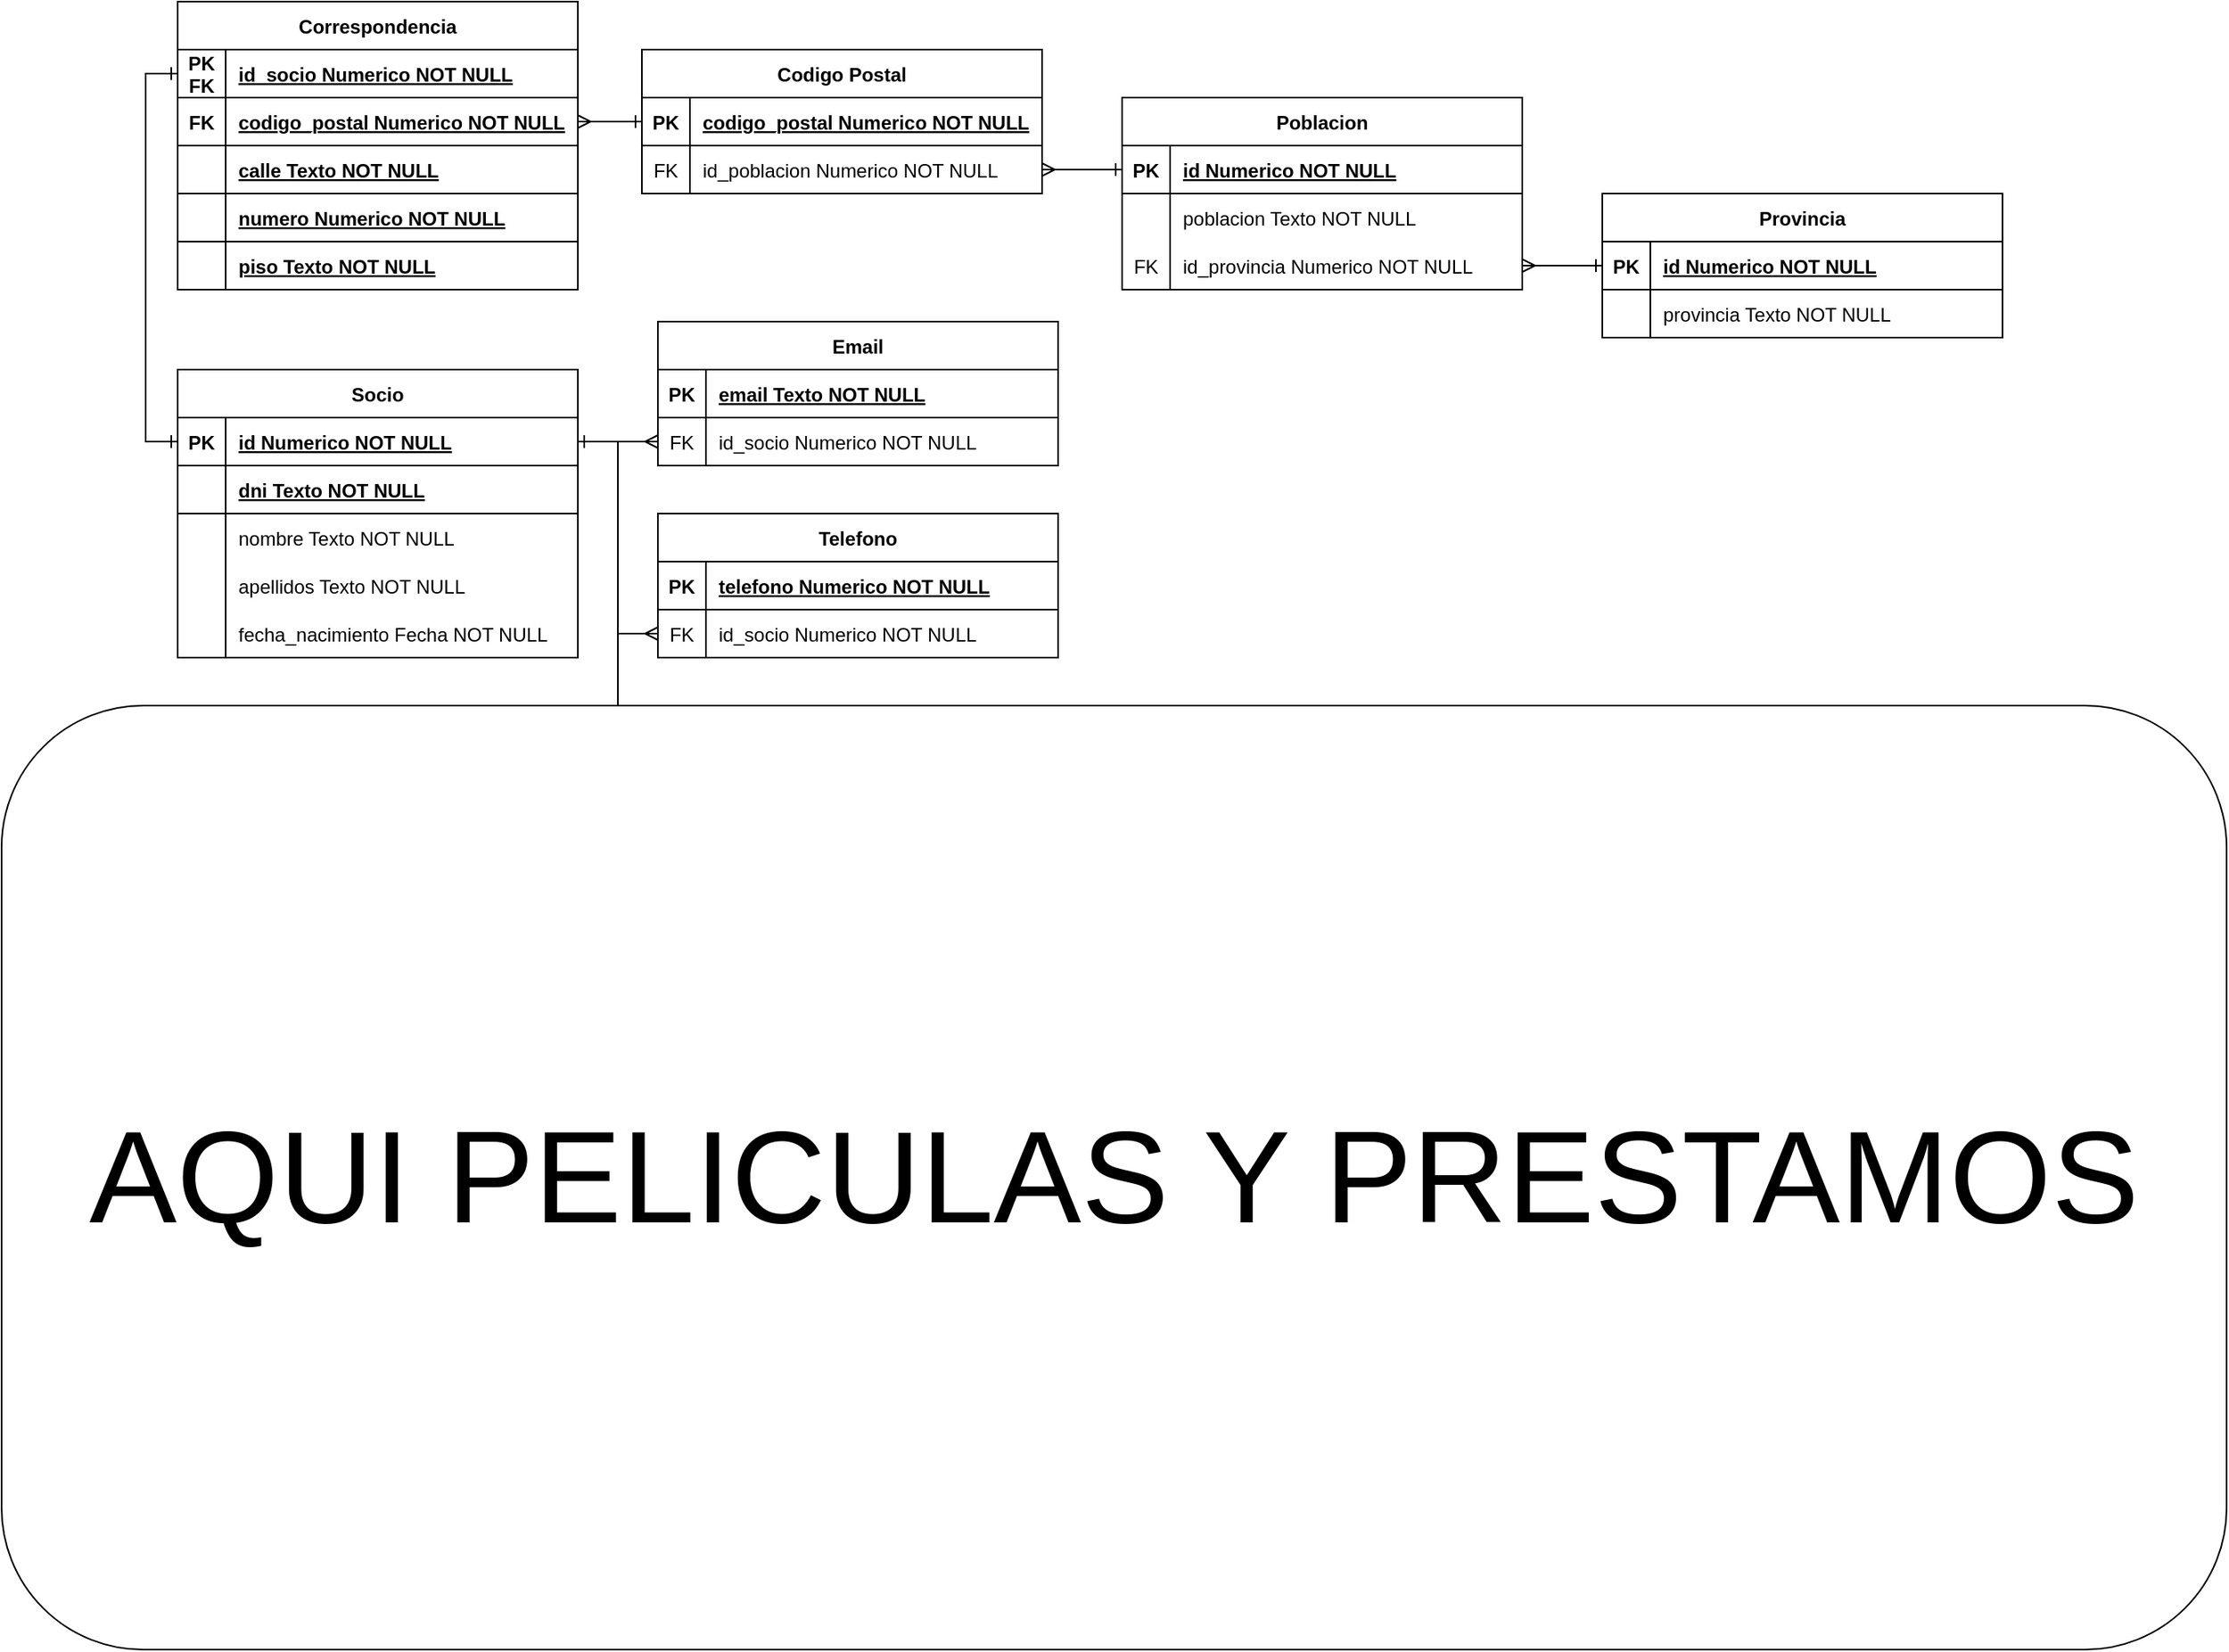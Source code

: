 <mxfile version="24.7.17">
  <diagram id="R2lEEEUBdFMjLlhIrx00" name="Page-1">
    <mxGraphModel dx="2218" dy="1628" grid="1" gridSize="10" guides="1" tooltips="1" connect="1" arrows="1" fold="1" page="0" pageScale="1" pageWidth="850" pageHeight="1100" math="0" shadow="0" extFonts="Permanent Marker^https://fonts.googleapis.com/css?family=Permanent+Marker">
      <root>
        <mxCell id="0" />
        <mxCell id="1" parent="0" />
        <mxCell id="C-vyLk0tnHw3VtMMgP7b-2" value="Matricula" style="shape=table;startSize=30;container=1;collapsible=1;childLayout=tableLayout;fixedRows=1;rowLines=0;fontStyle=1;align=center;resizeLast=1;" parent="1" vertex="1">
          <mxGeometry x="-140" y="-100" width="250" height="150" as="geometry" />
        </mxCell>
        <mxCell id="C-vyLk0tnHw3VtMMgP7b-3" value="" style="shape=partialRectangle;collapsible=0;dropTarget=0;pointerEvents=0;fillColor=none;points=[[0,0.5],[1,0.5]];portConstraint=eastwest;top=0;left=0;right=0;bottom=1;" parent="C-vyLk0tnHw3VtMMgP7b-2" vertex="1">
          <mxGeometry y="30" width="250" height="30" as="geometry" />
        </mxCell>
        <mxCell id="C-vyLk0tnHw3VtMMgP7b-4" value="PK" style="shape=partialRectangle;overflow=hidden;connectable=0;fillColor=none;top=0;left=0;bottom=0;right=0;fontStyle=1;" parent="C-vyLk0tnHw3VtMMgP7b-3" vertex="1">
          <mxGeometry width="30" height="30" as="geometry">
            <mxRectangle width="30" height="30" as="alternateBounds" />
          </mxGeometry>
        </mxCell>
        <mxCell id="C-vyLk0tnHw3VtMMgP7b-5" value="id Numerico NOT NULL " style="shape=partialRectangle;overflow=hidden;connectable=0;fillColor=none;top=0;left=0;bottom=0;right=0;align=left;spacingLeft=6;fontStyle=5;" parent="C-vyLk0tnHw3VtMMgP7b-3" vertex="1">
          <mxGeometry x="30" width="220" height="30" as="geometry">
            <mxRectangle width="220" height="30" as="alternateBounds" />
          </mxGeometry>
        </mxCell>
        <mxCell id="5ivnjX8FvCJyDa3oYcni-28" style="shape=partialRectangle;collapsible=0;dropTarget=0;pointerEvents=0;fillColor=none;points=[[0,0.5],[1,0.5]];portConstraint=eastwest;top=0;left=0;right=0;bottom=1;" parent="C-vyLk0tnHw3VtMMgP7b-2" vertex="1">
          <mxGeometry y="60" width="250" height="30" as="geometry" />
        </mxCell>
        <mxCell id="5ivnjX8FvCJyDa3oYcni-29" value="FK" style="shape=partialRectangle;overflow=hidden;connectable=0;fillColor=none;top=0;left=0;bottom=0;right=0;fontStyle=1;" parent="5ivnjX8FvCJyDa3oYcni-28" vertex="1">
          <mxGeometry width="30" height="30" as="geometry">
            <mxRectangle width="30" height="30" as="alternateBounds" />
          </mxGeometry>
        </mxCell>
        <mxCell id="5ivnjX8FvCJyDa3oYcni-30" value="DNI_miembro Texto NOT NULL" style="shape=partialRectangle;overflow=hidden;connectable=0;fillColor=none;top=0;left=0;bottom=0;right=0;align=left;spacingLeft=6;fontStyle=5;" parent="5ivnjX8FvCJyDa3oYcni-28" vertex="1">
          <mxGeometry x="30" width="220" height="30" as="geometry">
            <mxRectangle width="220" height="30" as="alternateBounds" />
          </mxGeometry>
        </mxCell>
        <mxCell id="5ivnjX8FvCJyDa3oYcni-31" style="shape=partialRectangle;collapsible=0;dropTarget=0;pointerEvents=0;fillColor=none;points=[[0,0.5],[1,0.5]];portConstraint=eastwest;top=0;left=0;right=0;bottom=1;" parent="C-vyLk0tnHw3VtMMgP7b-2" vertex="1">
          <mxGeometry y="90" width="250" height="30" as="geometry" />
        </mxCell>
        <mxCell id="5ivnjX8FvCJyDa3oYcni-32" value="FK" style="shape=partialRectangle;overflow=hidden;connectable=0;fillColor=none;top=0;left=0;bottom=0;right=0;fontStyle=1;" parent="5ivnjX8FvCJyDa3oYcni-31" vertex="1">
          <mxGeometry width="30" height="30" as="geometry">
            <mxRectangle width="30" height="30" as="alternateBounds" />
          </mxGeometry>
        </mxCell>
        <mxCell id="5ivnjX8FvCJyDa3oYcni-33" value="id_curso Numerico NOT NULL" style="shape=partialRectangle;overflow=hidden;connectable=0;fillColor=none;top=0;left=0;bottom=0;right=0;align=left;spacingLeft=6;fontStyle=5;" parent="5ivnjX8FvCJyDa3oYcni-31" vertex="1">
          <mxGeometry x="30" width="220" height="30" as="geometry">
            <mxRectangle width="220" height="30" as="alternateBounds" />
          </mxGeometry>
        </mxCell>
        <mxCell id="5ivnjX8FvCJyDa3oYcni-89" style="shape=partialRectangle;collapsible=0;dropTarget=0;pointerEvents=0;fillColor=none;points=[[0,0.5],[1,0.5]];portConstraint=eastwest;top=0;left=0;right=0;bottom=1;" parent="C-vyLk0tnHw3VtMMgP7b-2" vertex="1">
          <mxGeometry y="120" width="250" height="30" as="geometry" />
        </mxCell>
        <mxCell id="5ivnjX8FvCJyDa3oYcni-90" style="shape=partialRectangle;overflow=hidden;connectable=0;fillColor=none;top=0;left=0;bottom=0;right=0;fontStyle=1;" parent="5ivnjX8FvCJyDa3oYcni-89" vertex="1">
          <mxGeometry width="30" height="30" as="geometry">
            <mxRectangle width="30" height="30" as="alternateBounds" />
          </mxGeometry>
        </mxCell>
        <mxCell id="5ivnjX8FvCJyDa3oYcni-91" value="fecha-matricula Fecha NOT NULL" style="shape=partialRectangle;overflow=hidden;connectable=0;fillColor=none;top=0;left=0;bottom=0;right=0;align=left;spacingLeft=6;fontStyle=5;strokeColor=default;" parent="5ivnjX8FvCJyDa3oYcni-89" vertex="1">
          <mxGeometry x="30" width="220" height="30" as="geometry">
            <mxRectangle width="220" height="30" as="alternateBounds" />
          </mxGeometry>
        </mxCell>
        <mxCell id="C-vyLk0tnHw3VtMMgP7b-13" value="Curso" style="shape=table;startSize=30;container=1;collapsible=1;childLayout=tableLayout;fixedRows=1;rowLines=0;fontStyle=1;align=center;resizeLast=1;" parent="1" vertex="1">
          <mxGeometry x="160" y="-40" width="250" height="90" as="geometry" />
        </mxCell>
        <mxCell id="C-vyLk0tnHw3VtMMgP7b-14" value="" style="shape=partialRectangle;collapsible=0;dropTarget=0;pointerEvents=0;fillColor=none;points=[[0,0.5],[1,0.5]];portConstraint=eastwest;top=0;left=0;right=0;bottom=1;" parent="C-vyLk0tnHw3VtMMgP7b-13" vertex="1">
          <mxGeometry y="30" width="250" height="30" as="geometry" />
        </mxCell>
        <mxCell id="C-vyLk0tnHw3VtMMgP7b-15" value="PK" style="shape=partialRectangle;overflow=hidden;connectable=0;fillColor=none;top=0;left=0;bottom=0;right=0;fontStyle=1;" parent="C-vyLk0tnHw3VtMMgP7b-14" vertex="1">
          <mxGeometry width="30" height="30" as="geometry">
            <mxRectangle width="30" height="30" as="alternateBounds" />
          </mxGeometry>
        </mxCell>
        <mxCell id="C-vyLk0tnHw3VtMMgP7b-16" value="id Numerico NOT NULL " style="shape=partialRectangle;overflow=hidden;connectable=0;fillColor=none;top=0;left=0;bottom=0;right=0;align=left;spacingLeft=6;fontStyle=5;" parent="C-vyLk0tnHw3VtMMgP7b-14" vertex="1">
          <mxGeometry x="30" width="220" height="30" as="geometry">
            <mxRectangle width="220" height="30" as="alternateBounds" />
          </mxGeometry>
        </mxCell>
        <mxCell id="C-vyLk0tnHw3VtMMgP7b-17" value="" style="shape=partialRectangle;collapsible=0;dropTarget=0;pointerEvents=0;fillColor=none;points=[[0,0.5],[1,0.5]];portConstraint=eastwest;top=0;left=0;right=0;bottom=0;" parent="C-vyLk0tnHw3VtMMgP7b-13" vertex="1">
          <mxGeometry y="60" width="250" height="30" as="geometry" />
        </mxCell>
        <mxCell id="C-vyLk0tnHw3VtMMgP7b-18" value="" style="shape=partialRectangle;overflow=hidden;connectable=0;fillColor=none;top=0;left=0;bottom=0;right=0;" parent="C-vyLk0tnHw3VtMMgP7b-17" vertex="1">
          <mxGeometry width="30" height="30" as="geometry">
            <mxRectangle width="30" height="30" as="alternateBounds" />
          </mxGeometry>
        </mxCell>
        <mxCell id="C-vyLk0tnHw3VtMMgP7b-19" value="nombre Texto NOT NULL" style="shape=partialRectangle;overflow=hidden;connectable=0;fillColor=none;top=0;left=0;bottom=0;right=0;align=left;spacingLeft=6;" parent="C-vyLk0tnHw3VtMMgP7b-17" vertex="1">
          <mxGeometry x="30" width="220" height="30" as="geometry">
            <mxRectangle width="220" height="30" as="alternateBounds" />
          </mxGeometry>
        </mxCell>
        <mxCell id="5ivnjX8FvCJyDa3oYcni-1" value="&lt;span style=&quot;color: rgba(0, 0, 0, 0); font-family: monospace; font-size: 0px; text-align: start;&quot;&gt;%3CmxGraphModel%3E%3Croot%3E%3CmxCell%20id%3D%220%22%2F%3E%3CmxCell%20id%3D%221%22%20parent%3D%220%22%2F%3E%3CmxCell%20id%3D%222%22%20value%3D%22%22%20style%3D%22shape%3DpartialRectangle%3Bcollapsible%3D0%3BdropTarget%3D0%3BpointerEvents%3D0%3BfillColor%3Dnone%3Bpoints%3D%5B%5B0%2C0.5%5D%2C%5B1%2C0.5%5D%5D%3BportConstraint%3Deastwest%3Btop%3D0%3Bleft%3D0%3Bright%3D0%3Bbottom%3D0%3B%22%20vertex%3D%221%22%20parent%3D%221%22%3E%3CmxGeometry%20x%3D%22120%22%20y%3D%22180%22%20width%3D%22250%22%20height%3D%2230%22%20as%3D%22geometry%22%2F%3E%3C%2FmxCell%3E%3CmxCell%20id%3D%223%22%20value%3D%22%22%20style%3D%22shape%3DpartialRectangle%3Boverflow%3Dhidden%3Bconnectable%3D0%3BfillColor%3Dnone%3Btop%3D0%3Bleft%3D0%3Bbottom%3D0%3Bright%3D0%3B%22%20vertex%3D%221%22%20parent%3D%222%22%3E%3CmxGeometry%20width%3D%2230%22%20height%3D%2230%22%20as%3D%22geometry%22%3E%3CmxRectangle%20width%3D%2230%22%20height%3D%2230%22%20as%3D%22alternateBounds%22%2F%3E%3C%2FmxGeometry%3E%3C%2FmxCell%3E%3CmxCell%20id%3D%224%22%20value%3D%22customer_name%20char(50)%20NOT%20NULL%22%20style%3D%22shape%3DpartialRectangle%3Boverflow%3Dhidden%3Bconnectable%3D0%3BfillColor%3Dnone%3Btop%3D0%3Bleft%3D0%3Bbottom%3D0%3Bright%3D0%3Balign%3Dleft%3BspacingLeft%3D6%3B%22%20vertex%3D%221%22%20parent%3D%222%22%3E%3CmxGeometry%20x%3D%2230%22%20width%3D%22220%22%20height%3D%2230%22%20as%3D%22geometry%22%3E%3CmxRectangle%20width%3D%22220%22%20height%3D%2230%22%20as%3D%22alternateBounds%22%2F%3E%3C%2FmxGeometry%3E%3C%2FmxCell%3E%3C%2Froot%3E%3C%2FmxGraphModel%3E&lt;/span&gt;" style="text;html=1;align=center;verticalAlign=middle;resizable=0;points=[];autosize=1;strokeColor=none;fillColor=none;" parent="1" vertex="1">
          <mxGeometry x="280" y="158" width="20" height="30" as="geometry" />
        </mxCell>
        <mxCell id="5ivnjX8FvCJyDa3oYcni-36" style="edgeStyle=orthogonalEdgeStyle;rounded=0;orthogonalLoop=1;jettySize=auto;html=1;exitX=0;exitY=0.5;exitDx=0;exitDy=0;startArrow=ERone;startFill=0;endArrow=ERmany;endFill=0;" parent="1" source="C-vyLk0tnHw3VtMMgP7b-14" target="5ivnjX8FvCJyDa3oYcni-31" edge="1">
          <mxGeometry relative="1" as="geometry" />
        </mxCell>
        <mxCell id="5ivnjX8FvCJyDa3oYcni-98" style="edgeStyle=orthogonalEdgeStyle;rounded=0;orthogonalLoop=1;jettySize=auto;html=1;startArrow=ERone;startFill=0;endArrow=ERmany;endFill=0;" parent="1" source="ECR5jMOW9SsHIsvrAAJx-1" target="5ivnjX8FvCJyDa3oYcni-28" edge="1">
          <mxGeometry relative="1" as="geometry">
            <mxPoint x="260" y="-15" as="sourcePoint" />
          </mxGeometry>
        </mxCell>
        <mxCell id="5ivnjX8FvCJyDa3oYcni-99" value="Asignatura" style="shape=table;startSize=30;container=1;collapsible=1;childLayout=tableLayout;fixedRows=1;rowLines=0;fontStyle=1;align=center;resizeLast=1;" parent="1" vertex="1">
          <mxGeometry x="500" y="218" width="250" height="120" as="geometry" />
        </mxCell>
        <mxCell id="5ivnjX8FvCJyDa3oYcni-100" value="" style="shape=partialRectangle;collapsible=0;dropTarget=0;pointerEvents=0;fillColor=none;points=[[0,0.5],[1,0.5]];portConstraint=eastwest;top=0;left=0;right=0;bottom=1;" parent="5ivnjX8FvCJyDa3oYcni-99" vertex="1">
          <mxGeometry y="30" width="250" height="30" as="geometry" />
        </mxCell>
        <mxCell id="5ivnjX8FvCJyDa3oYcni-101" value="PK" style="shape=partialRectangle;overflow=hidden;connectable=0;fillColor=none;top=0;left=0;bottom=0;right=0;fontStyle=1;" parent="5ivnjX8FvCJyDa3oYcni-100" vertex="1">
          <mxGeometry width="30" height="30" as="geometry">
            <mxRectangle width="30" height="30" as="alternateBounds" />
          </mxGeometry>
        </mxCell>
        <mxCell id="5ivnjX8FvCJyDa3oYcni-102" value="id Numerico NOT NULL " style="shape=partialRectangle;overflow=hidden;connectable=0;fillColor=none;top=0;left=0;bottom=0;right=0;align=left;spacingLeft=6;fontStyle=5;" parent="5ivnjX8FvCJyDa3oYcni-100" vertex="1">
          <mxGeometry x="30" width="220" height="30" as="geometry">
            <mxRectangle width="220" height="30" as="alternateBounds" />
          </mxGeometry>
        </mxCell>
        <mxCell id="5ivnjX8FvCJyDa3oYcni-106" style="shape=partialRectangle;collapsible=0;dropTarget=0;pointerEvents=0;fillColor=none;points=[[0,0.5],[1,0.5]];portConstraint=eastwest;top=0;left=0;right=0;bottom=1;" parent="5ivnjX8FvCJyDa3oYcni-99" vertex="1">
          <mxGeometry y="60" width="250" height="30" as="geometry" />
        </mxCell>
        <mxCell id="5ivnjX8FvCJyDa3oYcni-107" value="FK" style="shape=partialRectangle;overflow=hidden;connectable=0;fillColor=none;top=0;left=0;bottom=0;right=0;fontStyle=1;" parent="5ivnjX8FvCJyDa3oYcni-106" vertex="1">
          <mxGeometry width="30" height="30" as="geometry">
            <mxRectangle width="30" height="30" as="alternateBounds" />
          </mxGeometry>
        </mxCell>
        <mxCell id="5ivnjX8FvCJyDa3oYcni-108" value="id_curso Numerico NOT NULL" style="shape=partialRectangle;overflow=hidden;connectable=0;fillColor=none;top=0;left=0;bottom=0;right=0;align=left;spacingLeft=6;fontStyle=5;" parent="5ivnjX8FvCJyDa3oYcni-106" vertex="1">
          <mxGeometry x="30" width="220" height="30" as="geometry">
            <mxRectangle width="220" height="30" as="alternateBounds" />
          </mxGeometry>
        </mxCell>
        <mxCell id="5ivnjX8FvCJyDa3oYcni-109" style="shape=partialRectangle;collapsible=0;dropTarget=0;pointerEvents=0;fillColor=none;points=[[0,0.5],[1,0.5]];portConstraint=eastwest;top=0;left=0;right=0;bottom=1;" parent="5ivnjX8FvCJyDa3oYcni-99" vertex="1">
          <mxGeometry y="90" width="250" height="30" as="geometry" />
        </mxCell>
        <mxCell id="5ivnjX8FvCJyDa3oYcni-110" style="shape=partialRectangle;overflow=hidden;connectable=0;fillColor=none;top=0;left=0;bottom=0;right=0;fontStyle=1;" parent="5ivnjX8FvCJyDa3oYcni-109" vertex="1">
          <mxGeometry width="30" height="30" as="geometry">
            <mxRectangle width="30" height="30" as="alternateBounds" />
          </mxGeometry>
        </mxCell>
        <mxCell id="5ivnjX8FvCJyDa3oYcni-111" value="nombre Texto NOT NULL" style="shape=partialRectangle;overflow=hidden;connectable=0;fillColor=none;top=0;left=0;bottom=0;right=0;align=left;spacingLeft=6;fontStyle=5;" parent="5ivnjX8FvCJyDa3oYcni-109" vertex="1">
          <mxGeometry x="30" width="220" height="30" as="geometry">
            <mxRectangle width="220" height="30" as="alternateBounds" />
          </mxGeometry>
        </mxCell>
        <mxCell id="5ivnjX8FvCJyDa3oYcni-141" value="Socio" style="shape=table;startSize=30;container=1;collapsible=1;childLayout=tableLayout;fixedRows=1;rowLines=0;fontStyle=1;align=center;resizeLast=1;" parent="1" vertex="1">
          <mxGeometry x="-440" y="-330" width="250" height="180" as="geometry">
            <mxRectangle x="120" y="120" width="80" height="30" as="alternateBounds" />
          </mxGeometry>
        </mxCell>
        <mxCell id="ECR5jMOW9SsHIsvrAAJx-1" style="shape=partialRectangle;collapsible=0;dropTarget=0;pointerEvents=0;fillColor=none;points=[[0,0.5],[1,0.5]];portConstraint=eastwest;top=0;left=0;right=0;bottom=1;" vertex="1" parent="5ivnjX8FvCJyDa3oYcni-141">
          <mxGeometry y="30" width="250" height="30" as="geometry" />
        </mxCell>
        <mxCell id="ECR5jMOW9SsHIsvrAAJx-2" value="PK" style="shape=partialRectangle;overflow=hidden;connectable=0;fillColor=none;top=0;left=0;bottom=0;right=0;fontStyle=1;" vertex="1" parent="ECR5jMOW9SsHIsvrAAJx-1">
          <mxGeometry width="30" height="30" as="geometry">
            <mxRectangle width="30" height="30" as="alternateBounds" />
          </mxGeometry>
        </mxCell>
        <mxCell id="ECR5jMOW9SsHIsvrAAJx-3" value="id Numerico NOT NULL" style="shape=partialRectangle;overflow=hidden;connectable=0;fillColor=none;top=0;left=0;bottom=0;right=0;align=left;spacingLeft=6;fontStyle=5;" vertex="1" parent="ECR5jMOW9SsHIsvrAAJx-1">
          <mxGeometry x="30" width="220" height="30" as="geometry">
            <mxRectangle width="220" height="30" as="alternateBounds" />
          </mxGeometry>
        </mxCell>
        <mxCell id="5ivnjX8FvCJyDa3oYcni-142" value="" style="shape=partialRectangle;collapsible=0;dropTarget=0;pointerEvents=0;fillColor=none;points=[[0,0.5],[1,0.5]];portConstraint=eastwest;top=0;left=0;right=0;bottom=1;" parent="5ivnjX8FvCJyDa3oYcni-141" vertex="1">
          <mxGeometry y="60" width="250" height="30" as="geometry" />
        </mxCell>
        <mxCell id="5ivnjX8FvCJyDa3oYcni-143" value="" style="shape=partialRectangle;overflow=hidden;connectable=0;fillColor=none;top=0;left=0;bottom=0;right=0;fontStyle=1;" parent="5ivnjX8FvCJyDa3oYcni-142" vertex="1">
          <mxGeometry width="30" height="30" as="geometry">
            <mxRectangle width="30" height="30" as="alternateBounds" />
          </mxGeometry>
        </mxCell>
        <mxCell id="5ivnjX8FvCJyDa3oYcni-144" value="dni Texto NOT NULL " style="shape=partialRectangle;overflow=hidden;connectable=0;fillColor=none;top=0;left=0;bottom=0;right=0;align=left;spacingLeft=6;fontStyle=5;" parent="5ivnjX8FvCJyDa3oYcni-142" vertex="1">
          <mxGeometry x="30" width="220" height="30" as="geometry">
            <mxRectangle width="220" height="30" as="alternateBounds" />
          </mxGeometry>
        </mxCell>
        <mxCell id="5ivnjX8FvCJyDa3oYcni-148" value="" style="shape=partialRectangle;collapsible=0;dropTarget=0;pointerEvents=0;fillColor=none;points=[[0,0.5],[1,0.5]];portConstraint=eastwest;top=0;left=0;right=0;bottom=0;" parent="5ivnjX8FvCJyDa3oYcni-141" vertex="1">
          <mxGeometry y="90" width="250" height="30" as="geometry" />
        </mxCell>
        <mxCell id="5ivnjX8FvCJyDa3oYcni-149" value="" style="shape=partialRectangle;overflow=hidden;connectable=0;fillColor=none;top=0;left=0;bottom=0;right=0;" parent="5ivnjX8FvCJyDa3oYcni-148" vertex="1">
          <mxGeometry width="30" height="30" as="geometry">
            <mxRectangle width="30" height="30" as="alternateBounds" />
          </mxGeometry>
        </mxCell>
        <mxCell id="5ivnjX8FvCJyDa3oYcni-150" value="nombre Texto NOT NULL" style="shape=partialRectangle;overflow=hidden;connectable=0;fillColor=none;top=0;left=0;bottom=0;right=0;align=left;spacingLeft=6;" parent="5ivnjX8FvCJyDa3oYcni-148" vertex="1">
          <mxGeometry x="30" width="220" height="30" as="geometry">
            <mxRectangle width="220" height="30" as="alternateBounds" />
          </mxGeometry>
        </mxCell>
        <mxCell id="5ivnjX8FvCJyDa3oYcni-151" style="shape=partialRectangle;collapsible=0;dropTarget=0;pointerEvents=0;fillColor=none;points=[[0,0.5],[1,0.5]];portConstraint=eastwest;top=0;left=0;right=0;bottom=0;" parent="5ivnjX8FvCJyDa3oYcni-141" vertex="1">
          <mxGeometry y="120" width="250" height="30" as="geometry" />
        </mxCell>
        <mxCell id="5ivnjX8FvCJyDa3oYcni-152" style="shape=partialRectangle;overflow=hidden;connectable=0;fillColor=none;top=0;left=0;bottom=0;right=0;" parent="5ivnjX8FvCJyDa3oYcni-151" vertex="1">
          <mxGeometry width="30" height="30" as="geometry">
            <mxRectangle width="30" height="30" as="alternateBounds" />
          </mxGeometry>
        </mxCell>
        <mxCell id="5ivnjX8FvCJyDa3oYcni-153" value="apellidos Texto NOT NULL" style="shape=partialRectangle;overflow=hidden;connectable=0;fillColor=none;top=0;left=0;bottom=0;right=0;align=left;spacingLeft=6;" parent="5ivnjX8FvCJyDa3oYcni-151" vertex="1">
          <mxGeometry x="30" width="220" height="30" as="geometry">
            <mxRectangle width="220" height="30" as="alternateBounds" />
          </mxGeometry>
        </mxCell>
        <mxCell id="5ivnjX8FvCJyDa3oYcni-145" value="" style="shape=partialRectangle;collapsible=0;dropTarget=0;pointerEvents=0;fillColor=none;points=[[0,0.5],[1,0.5]];portConstraint=eastwest;top=0;left=0;right=0;bottom=0;" parent="5ivnjX8FvCJyDa3oYcni-141" vertex="1">
          <mxGeometry y="150" width="250" height="30" as="geometry" />
        </mxCell>
        <mxCell id="5ivnjX8FvCJyDa3oYcni-146" value="" style="shape=partialRectangle;overflow=hidden;connectable=0;fillColor=none;top=0;left=0;bottom=0;right=0;" parent="5ivnjX8FvCJyDa3oYcni-145" vertex="1">
          <mxGeometry width="30" height="30" as="geometry">
            <mxRectangle width="30" height="30" as="alternateBounds" />
          </mxGeometry>
        </mxCell>
        <mxCell id="5ivnjX8FvCJyDa3oYcni-147" value="fecha_nacimiento Fecha NOT NULL" style="shape=partialRectangle;overflow=hidden;connectable=0;fillColor=none;top=0;left=0;bottom=0;right=0;align=left;spacingLeft=6;" parent="5ivnjX8FvCJyDa3oYcni-145" vertex="1">
          <mxGeometry x="30" width="220" height="30" as="geometry">
            <mxRectangle width="220" height="30" as="alternateBounds" />
          </mxGeometry>
        </mxCell>
        <mxCell id="5ivnjX8FvCJyDa3oYcni-175" value="Email" style="shape=table;startSize=30;container=1;collapsible=1;childLayout=tableLayout;fixedRows=1;rowLines=0;fontStyle=1;align=center;resizeLast=1;" parent="1" vertex="1">
          <mxGeometry x="-140" y="-360" width="250" height="90" as="geometry" />
        </mxCell>
        <mxCell id="5ivnjX8FvCJyDa3oYcni-176" value="" style="shape=partialRectangle;collapsible=0;dropTarget=0;pointerEvents=0;fillColor=none;points=[[0,0.5],[1,0.5]];portConstraint=eastwest;top=0;left=0;right=0;bottom=1;" parent="5ivnjX8FvCJyDa3oYcni-175" vertex="1">
          <mxGeometry y="30" width="250" height="30" as="geometry" />
        </mxCell>
        <mxCell id="5ivnjX8FvCJyDa3oYcni-177" value="PK" style="shape=partialRectangle;overflow=hidden;connectable=0;fillColor=none;top=0;left=0;bottom=0;right=0;fontStyle=1;" parent="5ivnjX8FvCJyDa3oYcni-176" vertex="1">
          <mxGeometry width="30" height="30" as="geometry">
            <mxRectangle width="30" height="30" as="alternateBounds" />
          </mxGeometry>
        </mxCell>
        <mxCell id="5ivnjX8FvCJyDa3oYcni-178" value="email Texto NOT NULL " style="shape=partialRectangle;overflow=hidden;connectable=0;fillColor=none;top=0;left=0;bottom=0;right=0;align=left;spacingLeft=6;fontStyle=5;" parent="5ivnjX8FvCJyDa3oYcni-176" vertex="1">
          <mxGeometry x="30" width="220" height="30" as="geometry">
            <mxRectangle width="220" height="30" as="alternateBounds" />
          </mxGeometry>
        </mxCell>
        <mxCell id="5ivnjX8FvCJyDa3oYcni-179" value="" style="shape=partialRectangle;collapsible=0;dropTarget=0;pointerEvents=0;fillColor=none;points=[[0,0.5],[1,0.5]];portConstraint=eastwest;top=0;left=0;right=0;bottom=0;" parent="5ivnjX8FvCJyDa3oYcni-175" vertex="1">
          <mxGeometry y="60" width="250" height="30" as="geometry" />
        </mxCell>
        <mxCell id="5ivnjX8FvCJyDa3oYcni-180" value="FK" style="shape=partialRectangle;overflow=hidden;connectable=0;fillColor=none;top=0;left=0;bottom=0;right=0;" parent="5ivnjX8FvCJyDa3oYcni-179" vertex="1">
          <mxGeometry width="30" height="30" as="geometry">
            <mxRectangle width="30" height="30" as="alternateBounds" />
          </mxGeometry>
        </mxCell>
        <mxCell id="5ivnjX8FvCJyDa3oYcni-181" value="id_socio Numerico NOT NULL" style="shape=partialRectangle;overflow=hidden;connectable=0;fillColor=none;top=0;left=0;bottom=0;right=0;align=left;spacingLeft=6;" parent="5ivnjX8FvCJyDa3oYcni-179" vertex="1">
          <mxGeometry x="30" width="220" height="30" as="geometry">
            <mxRectangle width="220" height="30" as="alternateBounds" />
          </mxGeometry>
        </mxCell>
        <mxCell id="5ivnjX8FvCJyDa3oYcni-182" style="edgeStyle=orthogonalEdgeStyle;rounded=0;orthogonalLoop=1;jettySize=auto;html=1;exitX=1;exitY=0.5;exitDx=0;exitDy=0;entryX=0;entryY=0.5;entryDx=0;entryDy=0;startArrow=ERone;startFill=0;endArrow=ERmany;endFill=0;" parent="1" source="ECR5jMOW9SsHIsvrAAJx-1" target="5ivnjX8FvCJyDa3oYcni-179" edge="1">
          <mxGeometry relative="1" as="geometry">
            <mxPoint x="260" y="-15" as="sourcePoint" />
          </mxGeometry>
        </mxCell>
        <mxCell id="5ivnjX8FvCJyDa3oYcni-183" value="Telefono" style="shape=table;startSize=30;container=1;collapsible=1;childLayout=tableLayout;fixedRows=1;rowLines=0;fontStyle=1;align=center;resizeLast=1;" parent="1" vertex="1">
          <mxGeometry x="-140" y="-240" width="250" height="90" as="geometry" />
        </mxCell>
        <mxCell id="5ivnjX8FvCJyDa3oYcni-184" value="" style="shape=partialRectangle;collapsible=0;dropTarget=0;pointerEvents=0;fillColor=none;points=[[0,0.5],[1,0.5]];portConstraint=eastwest;top=0;left=0;right=0;bottom=1;" parent="5ivnjX8FvCJyDa3oYcni-183" vertex="1">
          <mxGeometry y="30" width="250" height="30" as="geometry" />
        </mxCell>
        <mxCell id="5ivnjX8FvCJyDa3oYcni-185" value="PK" style="shape=partialRectangle;overflow=hidden;connectable=0;fillColor=none;top=0;left=0;bottom=0;right=0;fontStyle=1;" parent="5ivnjX8FvCJyDa3oYcni-184" vertex="1">
          <mxGeometry width="30" height="30" as="geometry">
            <mxRectangle width="30" height="30" as="alternateBounds" />
          </mxGeometry>
        </mxCell>
        <mxCell id="5ivnjX8FvCJyDa3oYcni-186" value="telefono Numerico NOT NULL " style="shape=partialRectangle;overflow=hidden;connectable=0;fillColor=none;top=0;left=0;bottom=0;right=0;align=left;spacingLeft=6;fontStyle=5;" parent="5ivnjX8FvCJyDa3oYcni-184" vertex="1">
          <mxGeometry x="30" width="220" height="30" as="geometry">
            <mxRectangle width="220" height="30" as="alternateBounds" />
          </mxGeometry>
        </mxCell>
        <mxCell id="5ivnjX8FvCJyDa3oYcni-187" value="" style="shape=partialRectangle;collapsible=0;dropTarget=0;pointerEvents=0;fillColor=none;points=[[0,0.5],[1,0.5]];portConstraint=eastwest;top=0;left=0;right=0;bottom=0;" parent="5ivnjX8FvCJyDa3oYcni-183" vertex="1">
          <mxGeometry y="60" width="250" height="30" as="geometry" />
        </mxCell>
        <mxCell id="5ivnjX8FvCJyDa3oYcni-188" value="FK" style="shape=partialRectangle;overflow=hidden;connectable=0;fillColor=none;top=0;left=0;bottom=0;right=0;" parent="5ivnjX8FvCJyDa3oYcni-187" vertex="1">
          <mxGeometry width="30" height="30" as="geometry">
            <mxRectangle width="30" height="30" as="alternateBounds" />
          </mxGeometry>
        </mxCell>
        <mxCell id="5ivnjX8FvCJyDa3oYcni-189" value="id_socio Numerico NOT NULL" style="shape=partialRectangle;overflow=hidden;connectable=0;fillColor=none;top=0;left=0;bottom=0;right=0;align=left;spacingLeft=6;" parent="5ivnjX8FvCJyDa3oYcni-187" vertex="1">
          <mxGeometry x="30" width="220" height="30" as="geometry">
            <mxRectangle width="220" height="30" as="alternateBounds" />
          </mxGeometry>
        </mxCell>
        <mxCell id="5ivnjX8FvCJyDa3oYcni-190" style="edgeStyle=orthogonalEdgeStyle;rounded=0;orthogonalLoop=1;jettySize=auto;html=1;exitX=1;exitY=0.5;exitDx=0;exitDy=0;startArrow=ERone;startFill=0;endArrow=ERmany;endFill=0;entryX=0;entryY=0.5;entryDx=0;entryDy=0;" parent="1" source="ECR5jMOW9SsHIsvrAAJx-1" target="5ivnjX8FvCJyDa3oYcni-187" edge="1">
          <mxGeometry relative="1" as="geometry">
            <mxPoint x="260" y="-15" as="sourcePoint" />
            <mxPoint x="340" y="30" as="targetPoint" />
          </mxGeometry>
        </mxCell>
        <mxCell id="5ivnjX8FvCJyDa3oYcni-192" value="Correspondencia" style="shape=table;startSize=30;container=1;collapsible=1;childLayout=tableLayout;fixedRows=1;rowLines=0;fontStyle=1;align=center;resizeLast=1;" parent="1" vertex="1">
          <mxGeometry x="-440" y="-560" width="250" height="180" as="geometry" />
        </mxCell>
        <mxCell id="5ivnjX8FvCJyDa3oYcni-193" value="" style="shape=partialRectangle;collapsible=0;dropTarget=0;pointerEvents=0;fillColor=none;points=[[0,0.5],[1,0.5]];portConstraint=eastwest;top=0;left=0;right=0;bottom=1;" parent="5ivnjX8FvCJyDa3oYcni-192" vertex="1">
          <mxGeometry y="30" width="250" height="30" as="geometry" />
        </mxCell>
        <mxCell id="5ivnjX8FvCJyDa3oYcni-194" value="PK&#xa;FK" style="shape=partialRectangle;overflow=hidden;connectable=0;fillColor=none;top=0;left=0;bottom=0;right=0;fontStyle=1;" parent="5ivnjX8FvCJyDa3oYcni-193" vertex="1">
          <mxGeometry width="30" height="30" as="geometry">
            <mxRectangle width="30" height="30" as="alternateBounds" />
          </mxGeometry>
        </mxCell>
        <mxCell id="5ivnjX8FvCJyDa3oYcni-195" value="id_socio Numerico NOT NULL " style="shape=partialRectangle;overflow=hidden;connectable=0;fillColor=none;top=0;left=0;bottom=0;right=0;align=left;spacingLeft=6;fontStyle=5;" parent="5ivnjX8FvCJyDa3oYcni-193" vertex="1">
          <mxGeometry x="30" width="220" height="30" as="geometry">
            <mxRectangle width="220" height="30" as="alternateBounds" />
          </mxGeometry>
        </mxCell>
        <mxCell id="5ivnjX8FvCJyDa3oYcni-200" style="shape=partialRectangle;collapsible=0;dropTarget=0;pointerEvents=0;fillColor=none;points=[[0,0.5],[1,0.5]];portConstraint=eastwest;top=0;left=0;right=0;bottom=1;" parent="5ivnjX8FvCJyDa3oYcni-192" vertex="1">
          <mxGeometry y="60" width="250" height="30" as="geometry" />
        </mxCell>
        <mxCell id="5ivnjX8FvCJyDa3oYcni-201" value="FK" style="shape=partialRectangle;overflow=hidden;connectable=0;fillColor=none;top=0;left=0;bottom=0;right=0;fontStyle=1;" parent="5ivnjX8FvCJyDa3oYcni-200" vertex="1">
          <mxGeometry width="30" height="30" as="geometry">
            <mxRectangle width="30" height="30" as="alternateBounds" />
          </mxGeometry>
        </mxCell>
        <mxCell id="5ivnjX8FvCJyDa3oYcni-202" value="codigo_postal Numerico NOT NULL" style="shape=partialRectangle;overflow=hidden;connectable=0;fillColor=none;top=0;left=0;bottom=0;right=0;align=left;spacingLeft=6;fontStyle=5;" parent="5ivnjX8FvCJyDa3oYcni-200" vertex="1">
          <mxGeometry x="30" width="220" height="30" as="geometry">
            <mxRectangle width="220" height="30" as="alternateBounds" />
          </mxGeometry>
        </mxCell>
        <mxCell id="lxo9STsemiLn3fHIeI7E-14" style="shape=partialRectangle;collapsible=0;dropTarget=0;pointerEvents=0;fillColor=none;points=[[0,0.5],[1,0.5]];portConstraint=eastwest;top=0;left=0;right=0;bottom=1;" parent="5ivnjX8FvCJyDa3oYcni-192" vertex="1">
          <mxGeometry y="90" width="250" height="30" as="geometry" />
        </mxCell>
        <mxCell id="lxo9STsemiLn3fHIeI7E-15" style="shape=partialRectangle;overflow=hidden;connectable=0;fillColor=none;top=0;left=0;bottom=0;right=0;fontStyle=1;" parent="lxo9STsemiLn3fHIeI7E-14" vertex="1">
          <mxGeometry width="30" height="30" as="geometry">
            <mxRectangle width="30" height="30" as="alternateBounds" />
          </mxGeometry>
        </mxCell>
        <mxCell id="lxo9STsemiLn3fHIeI7E-16" value="calle Texto NOT NULL" style="shape=partialRectangle;overflow=hidden;connectable=0;fillColor=none;top=0;left=0;bottom=0;right=0;align=left;spacingLeft=6;fontStyle=5;" parent="lxo9STsemiLn3fHIeI7E-14" vertex="1">
          <mxGeometry x="30" width="220" height="30" as="geometry">
            <mxRectangle width="220" height="30" as="alternateBounds" />
          </mxGeometry>
        </mxCell>
        <mxCell id="lxo9STsemiLn3fHIeI7E-17" style="shape=partialRectangle;collapsible=0;dropTarget=0;pointerEvents=0;fillColor=none;points=[[0,0.5],[1,0.5]];portConstraint=eastwest;top=0;left=0;right=0;bottom=1;" parent="5ivnjX8FvCJyDa3oYcni-192" vertex="1">
          <mxGeometry y="120" width="250" height="30" as="geometry" />
        </mxCell>
        <mxCell id="lxo9STsemiLn3fHIeI7E-18" style="shape=partialRectangle;overflow=hidden;connectable=0;fillColor=none;top=0;left=0;bottom=0;right=0;fontStyle=1;" parent="lxo9STsemiLn3fHIeI7E-17" vertex="1">
          <mxGeometry width="30" height="30" as="geometry">
            <mxRectangle width="30" height="30" as="alternateBounds" />
          </mxGeometry>
        </mxCell>
        <mxCell id="lxo9STsemiLn3fHIeI7E-19" value="numero Numerico NOT NULL" style="shape=partialRectangle;overflow=hidden;connectable=0;fillColor=none;top=0;left=0;bottom=0;right=0;align=left;spacingLeft=6;fontStyle=5;" parent="lxo9STsemiLn3fHIeI7E-17" vertex="1">
          <mxGeometry x="30" width="220" height="30" as="geometry">
            <mxRectangle width="220" height="30" as="alternateBounds" />
          </mxGeometry>
        </mxCell>
        <mxCell id="lxo9STsemiLn3fHIeI7E-20" style="shape=partialRectangle;collapsible=0;dropTarget=0;pointerEvents=0;fillColor=none;points=[[0,0.5],[1,0.5]];portConstraint=eastwest;top=0;left=0;right=0;bottom=1;" parent="5ivnjX8FvCJyDa3oYcni-192" vertex="1">
          <mxGeometry y="150" width="250" height="30" as="geometry" />
        </mxCell>
        <mxCell id="lxo9STsemiLn3fHIeI7E-21" style="shape=partialRectangle;overflow=hidden;connectable=0;fillColor=none;top=0;left=0;bottom=0;right=0;fontStyle=1;" parent="lxo9STsemiLn3fHIeI7E-20" vertex="1">
          <mxGeometry width="30" height="30" as="geometry">
            <mxRectangle width="30" height="30" as="alternateBounds" />
          </mxGeometry>
        </mxCell>
        <mxCell id="lxo9STsemiLn3fHIeI7E-22" value="piso Texto NOT NULL" style="shape=partialRectangle;overflow=hidden;connectable=0;fillColor=none;top=0;left=0;bottom=0;right=0;align=left;spacingLeft=6;fontStyle=5;" parent="lxo9STsemiLn3fHIeI7E-20" vertex="1">
          <mxGeometry x="30" width="220" height="30" as="geometry">
            <mxRectangle width="220" height="30" as="alternateBounds" />
          </mxGeometry>
        </mxCell>
        <mxCell id="5ivnjX8FvCJyDa3oYcni-199" style="edgeStyle=orthogonalEdgeStyle;rounded=0;orthogonalLoop=1;jettySize=auto;html=1;entryX=0;entryY=0.5;entryDx=0;entryDy=0;startArrow=ERone;startFill=0;endArrow=ERone;endFill=0;" parent="1" source="ECR5jMOW9SsHIsvrAAJx-1" target="5ivnjX8FvCJyDa3oYcni-193" edge="1">
          <mxGeometry relative="1" as="geometry" />
        </mxCell>
        <mxCell id="5ivnjX8FvCJyDa3oYcni-209" value="Provincia" style="shape=table;startSize=30;container=1;collapsible=1;childLayout=tableLayout;fixedRows=1;rowLines=0;fontStyle=1;align=center;resizeLast=1;" parent="1" vertex="1">
          <mxGeometry x="450" y="-440" width="250" height="90" as="geometry" />
        </mxCell>
        <mxCell id="5ivnjX8FvCJyDa3oYcni-210" value="" style="shape=partialRectangle;collapsible=0;dropTarget=0;pointerEvents=0;fillColor=none;points=[[0,0.5],[1,0.5]];portConstraint=eastwest;top=0;left=0;right=0;bottom=1;" parent="5ivnjX8FvCJyDa3oYcni-209" vertex="1">
          <mxGeometry y="30" width="250" height="30" as="geometry" />
        </mxCell>
        <mxCell id="5ivnjX8FvCJyDa3oYcni-211" value="PK" style="shape=partialRectangle;overflow=hidden;connectable=0;fillColor=none;top=0;left=0;bottom=0;right=0;fontStyle=1;" parent="5ivnjX8FvCJyDa3oYcni-210" vertex="1">
          <mxGeometry width="30" height="30" as="geometry">
            <mxRectangle width="30" height="30" as="alternateBounds" />
          </mxGeometry>
        </mxCell>
        <mxCell id="5ivnjX8FvCJyDa3oYcni-212" value="id Numerico NOT NULL " style="shape=partialRectangle;overflow=hidden;connectable=0;fillColor=none;top=0;left=0;bottom=0;right=0;align=left;spacingLeft=6;fontStyle=5;" parent="5ivnjX8FvCJyDa3oYcni-210" vertex="1">
          <mxGeometry x="30" width="220" height="30" as="geometry">
            <mxRectangle width="220" height="30" as="alternateBounds" />
          </mxGeometry>
        </mxCell>
        <mxCell id="5ivnjX8FvCJyDa3oYcni-213" value="" style="shape=partialRectangle;collapsible=0;dropTarget=0;pointerEvents=0;fillColor=none;points=[[0,0.5],[1,0.5]];portConstraint=eastwest;top=0;left=0;right=0;bottom=0;" parent="5ivnjX8FvCJyDa3oYcni-209" vertex="1">
          <mxGeometry y="60" width="250" height="30" as="geometry" />
        </mxCell>
        <mxCell id="5ivnjX8FvCJyDa3oYcni-214" value="" style="shape=partialRectangle;overflow=hidden;connectable=0;fillColor=none;top=0;left=0;bottom=0;right=0;" parent="5ivnjX8FvCJyDa3oYcni-213" vertex="1">
          <mxGeometry width="30" height="30" as="geometry">
            <mxRectangle width="30" height="30" as="alternateBounds" />
          </mxGeometry>
        </mxCell>
        <mxCell id="5ivnjX8FvCJyDa3oYcni-215" value="provincia Texto NOT NULL" style="shape=partialRectangle;overflow=hidden;connectable=0;fillColor=none;top=0;left=0;bottom=0;right=0;align=left;spacingLeft=6;" parent="5ivnjX8FvCJyDa3oYcni-213" vertex="1">
          <mxGeometry x="30" width="220" height="30" as="geometry">
            <mxRectangle width="220" height="30" as="alternateBounds" />
          </mxGeometry>
        </mxCell>
        <mxCell id="5ivnjX8FvCJyDa3oYcni-216" value="Poblacion" style="shape=table;startSize=30;container=1;collapsible=1;childLayout=tableLayout;fixedRows=1;rowLines=0;fontStyle=1;align=center;resizeLast=1;" parent="1" vertex="1">
          <mxGeometry x="150" y="-500" width="250" height="120" as="geometry" />
        </mxCell>
        <mxCell id="5ivnjX8FvCJyDa3oYcni-217" value="" style="shape=partialRectangle;collapsible=0;dropTarget=0;pointerEvents=0;fillColor=none;points=[[0,0.5],[1,0.5]];portConstraint=eastwest;top=0;left=0;right=0;bottom=1;" parent="5ivnjX8FvCJyDa3oYcni-216" vertex="1">
          <mxGeometry y="30" width="250" height="30" as="geometry" />
        </mxCell>
        <mxCell id="5ivnjX8FvCJyDa3oYcni-218" value="PK" style="shape=partialRectangle;overflow=hidden;connectable=0;fillColor=none;top=0;left=0;bottom=0;right=0;fontStyle=1;" parent="5ivnjX8FvCJyDa3oYcni-217" vertex="1">
          <mxGeometry width="30" height="30" as="geometry">
            <mxRectangle width="30" height="30" as="alternateBounds" />
          </mxGeometry>
        </mxCell>
        <mxCell id="5ivnjX8FvCJyDa3oYcni-219" value="id Numerico NOT NULL " style="shape=partialRectangle;overflow=hidden;connectable=0;fillColor=none;top=0;left=0;bottom=0;right=0;align=left;spacingLeft=6;fontStyle=5;" parent="5ivnjX8FvCJyDa3oYcni-217" vertex="1">
          <mxGeometry x="30" width="220" height="30" as="geometry">
            <mxRectangle width="220" height="30" as="alternateBounds" />
          </mxGeometry>
        </mxCell>
        <mxCell id="5ivnjX8FvCJyDa3oYcni-220" value="" style="shape=partialRectangle;collapsible=0;dropTarget=0;pointerEvents=0;fillColor=none;points=[[0,0.5],[1,0.5]];portConstraint=eastwest;top=0;left=0;right=0;bottom=0;" parent="5ivnjX8FvCJyDa3oYcni-216" vertex="1">
          <mxGeometry y="60" width="250" height="30" as="geometry" />
        </mxCell>
        <mxCell id="5ivnjX8FvCJyDa3oYcni-221" value="" style="shape=partialRectangle;overflow=hidden;connectable=0;fillColor=none;top=0;left=0;bottom=0;right=0;" parent="5ivnjX8FvCJyDa3oYcni-220" vertex="1">
          <mxGeometry width="30" height="30" as="geometry">
            <mxRectangle width="30" height="30" as="alternateBounds" />
          </mxGeometry>
        </mxCell>
        <mxCell id="5ivnjX8FvCJyDa3oYcni-222" value="poblacion Texto NOT NULL" style="shape=partialRectangle;overflow=hidden;connectable=0;fillColor=none;top=0;left=0;bottom=0;right=0;align=left;spacingLeft=6;" parent="5ivnjX8FvCJyDa3oYcni-220" vertex="1">
          <mxGeometry x="30" width="220" height="30" as="geometry">
            <mxRectangle width="220" height="30" as="alternateBounds" />
          </mxGeometry>
        </mxCell>
        <mxCell id="lxo9STsemiLn3fHIeI7E-10" style="shape=partialRectangle;collapsible=0;dropTarget=0;pointerEvents=0;fillColor=none;points=[[0,0.5],[1,0.5]];portConstraint=eastwest;top=0;left=0;right=0;bottom=0;" parent="5ivnjX8FvCJyDa3oYcni-216" vertex="1">
          <mxGeometry y="90" width="250" height="30" as="geometry" />
        </mxCell>
        <mxCell id="lxo9STsemiLn3fHIeI7E-11" value="FK" style="shape=partialRectangle;overflow=hidden;connectable=0;fillColor=none;top=0;left=0;bottom=0;right=0;" parent="lxo9STsemiLn3fHIeI7E-10" vertex="1">
          <mxGeometry width="30" height="30" as="geometry">
            <mxRectangle width="30" height="30" as="alternateBounds" />
          </mxGeometry>
        </mxCell>
        <mxCell id="lxo9STsemiLn3fHIeI7E-12" value="id_provincia Numerico NOT NULL" style="shape=partialRectangle;overflow=hidden;connectable=0;fillColor=none;top=0;left=0;bottom=0;right=0;align=left;spacingLeft=6;" parent="lxo9STsemiLn3fHIeI7E-10" vertex="1">
          <mxGeometry x="30" width="220" height="30" as="geometry">
            <mxRectangle width="220" height="30" as="alternateBounds" />
          </mxGeometry>
        </mxCell>
        <mxCell id="lxo9STsemiLn3fHIeI7E-1" value="Codigo Postal" style="shape=table;startSize=30;container=1;collapsible=1;childLayout=tableLayout;fixedRows=1;rowLines=0;fontStyle=1;align=center;resizeLast=1;" parent="1" vertex="1">
          <mxGeometry x="-150" y="-530" width="250" height="90" as="geometry" />
        </mxCell>
        <mxCell id="lxo9STsemiLn3fHIeI7E-2" value="" style="shape=partialRectangle;collapsible=0;dropTarget=0;pointerEvents=0;fillColor=none;points=[[0,0.5],[1,0.5]];portConstraint=eastwest;top=0;left=0;right=0;bottom=1;" parent="lxo9STsemiLn3fHIeI7E-1" vertex="1">
          <mxGeometry y="30" width="250" height="30" as="geometry" />
        </mxCell>
        <mxCell id="lxo9STsemiLn3fHIeI7E-3" value="PK" style="shape=partialRectangle;overflow=hidden;connectable=0;fillColor=none;top=0;left=0;bottom=0;right=0;fontStyle=1;" parent="lxo9STsemiLn3fHIeI7E-2" vertex="1">
          <mxGeometry width="30" height="30" as="geometry">
            <mxRectangle width="30" height="30" as="alternateBounds" />
          </mxGeometry>
        </mxCell>
        <mxCell id="lxo9STsemiLn3fHIeI7E-4" value="codigo_postal Numerico NOT NULL " style="shape=partialRectangle;overflow=hidden;connectable=0;fillColor=none;top=0;left=0;bottom=0;right=0;align=left;spacingLeft=6;fontStyle=5;" parent="lxo9STsemiLn3fHIeI7E-2" vertex="1">
          <mxGeometry x="30" width="220" height="30" as="geometry">
            <mxRectangle width="220" height="30" as="alternateBounds" />
          </mxGeometry>
        </mxCell>
        <mxCell id="lxo9STsemiLn3fHIeI7E-5" value="" style="shape=partialRectangle;collapsible=0;dropTarget=0;pointerEvents=0;fillColor=none;points=[[0,0.5],[1,0.5]];portConstraint=eastwest;top=0;left=0;right=0;bottom=0;" parent="lxo9STsemiLn3fHIeI7E-1" vertex="1">
          <mxGeometry y="60" width="250" height="30" as="geometry" />
        </mxCell>
        <mxCell id="lxo9STsemiLn3fHIeI7E-6" value="FK" style="shape=partialRectangle;overflow=hidden;connectable=0;fillColor=none;top=0;left=0;bottom=0;right=0;" parent="lxo9STsemiLn3fHIeI7E-5" vertex="1">
          <mxGeometry width="30" height="30" as="geometry">
            <mxRectangle width="30" height="30" as="alternateBounds" />
          </mxGeometry>
        </mxCell>
        <mxCell id="lxo9STsemiLn3fHIeI7E-7" value="id_poblacion Numerico NOT NULL" style="shape=partialRectangle;overflow=hidden;connectable=0;fillColor=none;top=0;left=0;bottom=0;right=0;align=left;spacingLeft=6;" parent="lxo9STsemiLn3fHIeI7E-5" vertex="1">
          <mxGeometry x="30" width="220" height="30" as="geometry">
            <mxRectangle width="220" height="30" as="alternateBounds" />
          </mxGeometry>
        </mxCell>
        <mxCell id="lxo9STsemiLn3fHIeI7E-8" style="edgeStyle=orthogonalEdgeStyle;rounded=0;orthogonalLoop=1;jettySize=auto;html=1;exitX=0;exitY=0.5;exitDx=0;exitDy=0;entryX=1;entryY=0.5;entryDx=0;entryDy=0;startArrow=ERone;startFill=0;endArrow=ERmany;endFill=0;" parent="1" source="lxo9STsemiLn3fHIeI7E-2" target="5ivnjX8FvCJyDa3oYcni-200" edge="1">
          <mxGeometry relative="1" as="geometry" />
        </mxCell>
        <mxCell id="lxo9STsemiLn3fHIeI7E-9" style="edgeStyle=orthogonalEdgeStyle;rounded=0;orthogonalLoop=1;jettySize=auto;html=1;exitX=1;exitY=0.5;exitDx=0;exitDy=0;entryX=0;entryY=0.5;entryDx=0;entryDy=0;startArrow=ERmany;startFill=0;endArrow=ERone;endFill=0;" parent="1" source="lxo9STsemiLn3fHIeI7E-5" target="5ivnjX8FvCJyDa3oYcni-217" edge="1">
          <mxGeometry relative="1" as="geometry" />
        </mxCell>
        <mxCell id="lxo9STsemiLn3fHIeI7E-13" style="edgeStyle=orthogonalEdgeStyle;rounded=0;orthogonalLoop=1;jettySize=auto;html=1;exitX=1;exitY=0.5;exitDx=0;exitDy=0;entryX=0;entryY=0.5;entryDx=0;entryDy=0;startArrow=ERmany;startFill=0;endArrow=ERone;endFill=0;" parent="1" source="lxo9STsemiLn3fHIeI7E-10" target="5ivnjX8FvCJyDa3oYcni-210" edge="1">
          <mxGeometry relative="1" as="geometry" />
        </mxCell>
        <mxCell id="lxo9STsemiLn3fHIeI7E-23" value="Evaluacion" style="shape=table;startSize=30;container=1;collapsible=1;childLayout=tableLayout;fixedRows=1;rowLines=0;fontStyle=1;align=center;resizeLast=1;" parent="1" vertex="1">
          <mxGeometry x="160" y="98" width="250" height="150" as="geometry" />
        </mxCell>
        <mxCell id="lxo9STsemiLn3fHIeI7E-24" value="" style="shape=partialRectangle;collapsible=0;dropTarget=0;pointerEvents=0;fillColor=none;points=[[0,0.5],[1,0.5]];portConstraint=eastwest;top=0;left=0;right=0;bottom=1;" parent="lxo9STsemiLn3fHIeI7E-23" vertex="1">
          <mxGeometry y="30" width="250" height="30" as="geometry" />
        </mxCell>
        <mxCell id="lxo9STsemiLn3fHIeI7E-25" value="PK" style="shape=partialRectangle;overflow=hidden;connectable=0;fillColor=none;top=0;left=0;bottom=0;right=0;fontStyle=1;" parent="lxo9STsemiLn3fHIeI7E-24" vertex="1">
          <mxGeometry width="30" height="30" as="geometry">
            <mxRectangle width="30" height="30" as="alternateBounds" />
          </mxGeometry>
        </mxCell>
        <mxCell id="lxo9STsemiLn3fHIeI7E-26" value="id Numerico NOT NULL " style="shape=partialRectangle;overflow=hidden;connectable=0;fillColor=none;top=0;left=0;bottom=0;right=0;align=left;spacingLeft=6;fontStyle=5;" parent="lxo9STsemiLn3fHIeI7E-24" vertex="1">
          <mxGeometry x="30" width="220" height="30" as="geometry">
            <mxRectangle width="220" height="30" as="alternateBounds" />
          </mxGeometry>
        </mxCell>
        <mxCell id="lxo9STsemiLn3fHIeI7E-27" style="shape=partialRectangle;collapsible=0;dropTarget=0;pointerEvents=0;fillColor=none;points=[[0,0.5],[1,0.5]];portConstraint=eastwest;top=0;left=0;right=0;bottom=1;" parent="lxo9STsemiLn3fHIeI7E-23" vertex="1">
          <mxGeometry y="60" width="250" height="30" as="geometry" />
        </mxCell>
        <mxCell id="lxo9STsemiLn3fHIeI7E-28" value="" style="shape=partialRectangle;overflow=hidden;connectable=0;fillColor=none;top=0;left=0;bottom=0;right=0;fontStyle=1;" parent="lxo9STsemiLn3fHIeI7E-27" vertex="1">
          <mxGeometry width="30" height="30" as="geometry">
            <mxRectangle width="30" height="30" as="alternateBounds" />
          </mxGeometry>
        </mxCell>
        <mxCell id="lxo9STsemiLn3fHIeI7E-29" value="apto Boolean NOT NULL" style="shape=partialRectangle;overflow=hidden;connectable=0;fillColor=none;top=0;left=0;bottom=0;right=0;align=left;spacingLeft=6;fontStyle=5;" parent="lxo9STsemiLn3fHIeI7E-27" vertex="1">
          <mxGeometry x="30" width="220" height="30" as="geometry">
            <mxRectangle width="220" height="30" as="alternateBounds" />
          </mxGeometry>
        </mxCell>
        <mxCell id="lxo9STsemiLn3fHIeI7E-30" style="shape=partialRectangle;collapsible=0;dropTarget=0;pointerEvents=0;fillColor=none;points=[[0,0.5],[1,0.5]];portConstraint=eastwest;top=0;left=0;right=0;bottom=1;" parent="lxo9STsemiLn3fHIeI7E-23" vertex="1">
          <mxGeometry y="90" width="250" height="30" as="geometry" />
        </mxCell>
        <mxCell id="lxo9STsemiLn3fHIeI7E-31" value="FK" style="shape=partialRectangle;overflow=hidden;connectable=0;fillColor=none;top=0;left=0;bottom=0;right=0;fontStyle=1;" parent="lxo9STsemiLn3fHIeI7E-30" vertex="1">
          <mxGeometry width="30" height="30" as="geometry">
            <mxRectangle width="30" height="30" as="alternateBounds" />
          </mxGeometry>
        </mxCell>
        <mxCell id="lxo9STsemiLn3fHIeI7E-32" value="id_matricula Numerico NOT NULL" style="shape=partialRectangle;overflow=hidden;connectable=0;fillColor=none;top=0;left=0;bottom=0;right=0;align=left;spacingLeft=6;fontStyle=5;" parent="lxo9STsemiLn3fHIeI7E-30" vertex="1">
          <mxGeometry x="30" width="220" height="30" as="geometry">
            <mxRectangle width="220" height="30" as="alternateBounds" />
          </mxGeometry>
        </mxCell>
        <mxCell id="lxo9STsemiLn3fHIeI7E-70" style="shape=partialRectangle;collapsible=0;dropTarget=0;pointerEvents=0;fillColor=none;points=[[0,0.5],[1,0.5]];portConstraint=eastwest;top=0;left=0;right=0;bottom=1;" parent="lxo9STsemiLn3fHIeI7E-23" vertex="1">
          <mxGeometry y="120" width="250" height="30" as="geometry" />
        </mxCell>
        <mxCell id="lxo9STsemiLn3fHIeI7E-71" value="FK" style="shape=partialRectangle;overflow=hidden;connectable=0;fillColor=none;top=0;left=0;bottom=0;right=0;fontStyle=1;" parent="lxo9STsemiLn3fHIeI7E-70" vertex="1">
          <mxGeometry width="30" height="30" as="geometry">
            <mxRectangle width="30" height="30" as="alternateBounds" />
          </mxGeometry>
        </mxCell>
        <mxCell id="lxo9STsemiLn3fHIeI7E-72" value="profesor Texto NOT NULL" style="shape=partialRectangle;overflow=hidden;connectable=0;fillColor=none;top=0;left=0;bottom=0;right=0;align=left;spacingLeft=6;fontStyle=5;" parent="lxo9STsemiLn3fHIeI7E-70" vertex="1">
          <mxGeometry x="30" width="220" height="30" as="geometry">
            <mxRectangle width="220" height="30" as="alternateBounds" />
          </mxGeometry>
        </mxCell>
        <mxCell id="lxo9STsemiLn3fHIeI7E-51" style="edgeStyle=orthogonalEdgeStyle;rounded=0;orthogonalLoop=1;jettySize=auto;html=1;exitX=1;exitY=0.5;exitDx=0;exitDy=0;entryX=1;entryY=0.5;entryDx=0;entryDy=0;startArrow=ERone;startFill=0;endArrow=ERmany;endFill=0;" parent="1" source="C-vyLk0tnHw3VtMMgP7b-3" target="lxo9STsemiLn3fHIeI7E-30" edge="1">
          <mxGeometry relative="1" as="geometry">
            <Array as="points">
              <mxPoint x="480" y="-55" />
              <mxPoint x="480" y="203" />
            </Array>
          </mxGeometry>
        </mxCell>
        <mxCell id="lxo9STsemiLn3fHIeI7E-53" value="Profesor" style="shape=table;startSize=30;container=1;collapsible=1;childLayout=tableLayout;fixedRows=1;rowLines=0;fontStyle=1;align=center;resizeLast=1;" parent="1" vertex="1">
          <mxGeometry x="-140" y="188" width="250" height="150" as="geometry" />
        </mxCell>
        <mxCell id="lxo9STsemiLn3fHIeI7E-54" value="" style="shape=partialRectangle;collapsible=0;dropTarget=0;pointerEvents=0;fillColor=none;points=[[0,0.5],[1,0.5]];portConstraint=eastwest;top=0;left=0;right=0;bottom=1;" parent="lxo9STsemiLn3fHIeI7E-53" vertex="1">
          <mxGeometry y="30" width="250" height="30" as="geometry" />
        </mxCell>
        <mxCell id="lxo9STsemiLn3fHIeI7E-55" value="PK" style="shape=partialRectangle;overflow=hidden;connectable=0;fillColor=none;top=0;left=0;bottom=0;right=0;fontStyle=1;" parent="lxo9STsemiLn3fHIeI7E-54" vertex="1">
          <mxGeometry width="30" height="30" as="geometry">
            <mxRectangle width="30" height="30" as="alternateBounds" />
          </mxGeometry>
        </mxCell>
        <mxCell id="lxo9STsemiLn3fHIeI7E-56" value="id Numerico NOT NULL " style="shape=partialRectangle;overflow=hidden;connectable=0;fillColor=none;top=0;left=0;bottom=0;right=0;align=left;spacingLeft=6;fontStyle=5;" parent="lxo9STsemiLn3fHIeI7E-54" vertex="1">
          <mxGeometry x="30" width="220" height="30" as="geometry">
            <mxRectangle width="220" height="30" as="alternateBounds" />
          </mxGeometry>
        </mxCell>
        <mxCell id="lxo9STsemiLn3fHIeI7E-57" style="shape=partialRectangle;collapsible=0;dropTarget=0;pointerEvents=0;fillColor=none;points=[[0,0.5],[1,0.5]];portConstraint=eastwest;top=0;left=0;right=0;bottom=1;" parent="lxo9STsemiLn3fHIeI7E-53" vertex="1">
          <mxGeometry y="60" width="250" height="30" as="geometry" />
        </mxCell>
        <mxCell id="lxo9STsemiLn3fHIeI7E-58" value="FK" style="shape=partialRectangle;overflow=hidden;connectable=0;fillColor=none;top=0;left=0;bottom=0;right=0;fontStyle=1;" parent="lxo9STsemiLn3fHIeI7E-57" vertex="1">
          <mxGeometry width="30" height="30" as="geometry">
            <mxRectangle width="30" height="30" as="alternateBounds" />
          </mxGeometry>
        </mxCell>
        <mxCell id="lxo9STsemiLn3fHIeI7E-59" value="id_asignatura Numerico NOT NULL" style="shape=partialRectangle;overflow=hidden;connectable=0;fillColor=none;top=0;left=0;bottom=0;right=0;align=left;spacingLeft=6;fontStyle=5;" parent="lxo9STsemiLn3fHIeI7E-57" vertex="1">
          <mxGeometry x="30" width="220" height="30" as="geometry">
            <mxRectangle width="220" height="30" as="alternateBounds" />
          </mxGeometry>
        </mxCell>
        <mxCell id="lxo9STsemiLn3fHIeI7E-60" style="shape=partialRectangle;collapsible=0;dropTarget=0;pointerEvents=0;fillColor=none;points=[[0,0.5],[1,0.5]];portConstraint=eastwest;top=0;left=0;right=0;bottom=1;" parent="lxo9STsemiLn3fHIeI7E-53" vertex="1">
          <mxGeometry y="90" width="250" height="30" as="geometry" />
        </mxCell>
        <mxCell id="lxo9STsemiLn3fHIeI7E-61" style="shape=partialRectangle;overflow=hidden;connectable=0;fillColor=none;top=0;left=0;bottom=0;right=0;fontStyle=1;" parent="lxo9STsemiLn3fHIeI7E-60" vertex="1">
          <mxGeometry width="30" height="30" as="geometry">
            <mxRectangle width="30" height="30" as="alternateBounds" />
          </mxGeometry>
        </mxCell>
        <mxCell id="lxo9STsemiLn3fHIeI7E-62" value="nombre Texto NOT NULL" style="shape=partialRectangle;overflow=hidden;connectable=0;fillColor=none;top=0;left=0;bottom=0;right=0;align=left;spacingLeft=6;fontStyle=5;" parent="lxo9STsemiLn3fHIeI7E-60" vertex="1">
          <mxGeometry x="30" width="220" height="30" as="geometry">
            <mxRectangle width="220" height="30" as="alternateBounds" />
          </mxGeometry>
        </mxCell>
        <mxCell id="lxo9STsemiLn3fHIeI7E-65" style="shape=partialRectangle;collapsible=0;dropTarget=0;pointerEvents=0;fillColor=none;points=[[0,0.5],[1,0.5]];portConstraint=eastwest;top=0;left=0;right=0;bottom=1;" parent="lxo9STsemiLn3fHIeI7E-53" vertex="1">
          <mxGeometry y="120" width="250" height="30" as="geometry" />
        </mxCell>
        <mxCell id="lxo9STsemiLn3fHIeI7E-66" value="FK" style="shape=partialRectangle;overflow=hidden;connectable=0;fillColor=none;top=0;left=0;bottom=0;right=0;fontStyle=1;" parent="lxo9STsemiLn3fHIeI7E-65" vertex="1">
          <mxGeometry width="30" height="30" as="geometry">
            <mxRectangle width="30" height="30" as="alternateBounds" />
          </mxGeometry>
        </mxCell>
        <mxCell id="lxo9STsemiLn3fHIeI7E-67" value="DNI_miembro Texto NOT NULL" style="shape=partialRectangle;overflow=hidden;connectable=0;fillColor=none;top=0;left=0;bottom=0;right=0;align=left;spacingLeft=6;fontStyle=5;" parent="lxo9STsemiLn3fHIeI7E-65" vertex="1">
          <mxGeometry x="30" width="220" height="30" as="geometry">
            <mxRectangle width="220" height="30" as="alternateBounds" />
          </mxGeometry>
        </mxCell>
        <mxCell id="lxo9STsemiLn3fHIeI7E-64" style="edgeStyle=orthogonalEdgeStyle;rounded=0;orthogonalLoop=1;jettySize=auto;html=1;exitX=1;exitY=0.5;exitDx=0;exitDy=0;entryX=1;entryY=0.5;entryDx=0;entryDy=0;startArrow=ERmany;startFill=0;endArrow=ERone;endFill=0;" parent="1" source="5ivnjX8FvCJyDa3oYcni-106" target="C-vyLk0tnHw3VtMMgP7b-14" edge="1">
          <mxGeometry relative="1" as="geometry" />
        </mxCell>
        <mxCell id="lxo9STsemiLn3fHIeI7E-68" style="edgeStyle=orthogonalEdgeStyle;rounded=0;orthogonalLoop=1;jettySize=auto;html=1;exitX=0;exitY=0.5;exitDx=0;exitDy=0;entryX=1;entryY=0.5;entryDx=0;entryDy=0;startArrow=ERmany;startFill=0;endArrow=ERone;endFill=0;" parent="1" source="lxo9STsemiLn3fHIeI7E-65" target="ECR5jMOW9SsHIsvrAAJx-1" edge="1">
          <mxGeometry relative="1" as="geometry" />
        </mxCell>
        <mxCell id="lxo9STsemiLn3fHIeI7E-69" style="edgeStyle=orthogonalEdgeStyle;rounded=0;orthogonalLoop=1;jettySize=auto;html=1;exitX=1;exitY=0.5;exitDx=0;exitDy=0;entryX=0;entryY=0.5;entryDx=0;entryDy=0;startArrow=ERmany;startFill=0;endArrow=ERone;endFill=0;" parent="1" source="lxo9STsemiLn3fHIeI7E-57" target="5ivnjX8FvCJyDa3oYcni-100" edge="1">
          <mxGeometry relative="1" as="geometry" />
        </mxCell>
        <mxCell id="lxo9STsemiLn3fHIeI7E-73" style="edgeStyle=orthogonalEdgeStyle;rounded=0;orthogonalLoop=1;jettySize=auto;html=1;exitX=1;exitY=0.5;exitDx=0;exitDy=0;entryX=0;entryY=0.5;entryDx=0;entryDy=0;startArrow=ERone;startFill=0;endArrow=ERmany;endFill=0;" parent="1" source="lxo9STsemiLn3fHIeI7E-54" target="lxo9STsemiLn3fHIeI7E-70" edge="1">
          <mxGeometry relative="1" as="geometry" />
        </mxCell>
        <mxCell id="ECR5jMOW9SsHIsvrAAJx-8" value="&lt;font style=&quot;font-size: 82px;&quot;&gt;AQUI PELICULAS Y PRESTAMOS&lt;/font&gt;" style="rounded=1;whiteSpace=wrap;html=1;" vertex="1" parent="1">
          <mxGeometry x="-550" y="-120" width="1390" height="590" as="geometry" />
        </mxCell>
      </root>
    </mxGraphModel>
  </diagram>
</mxfile>
